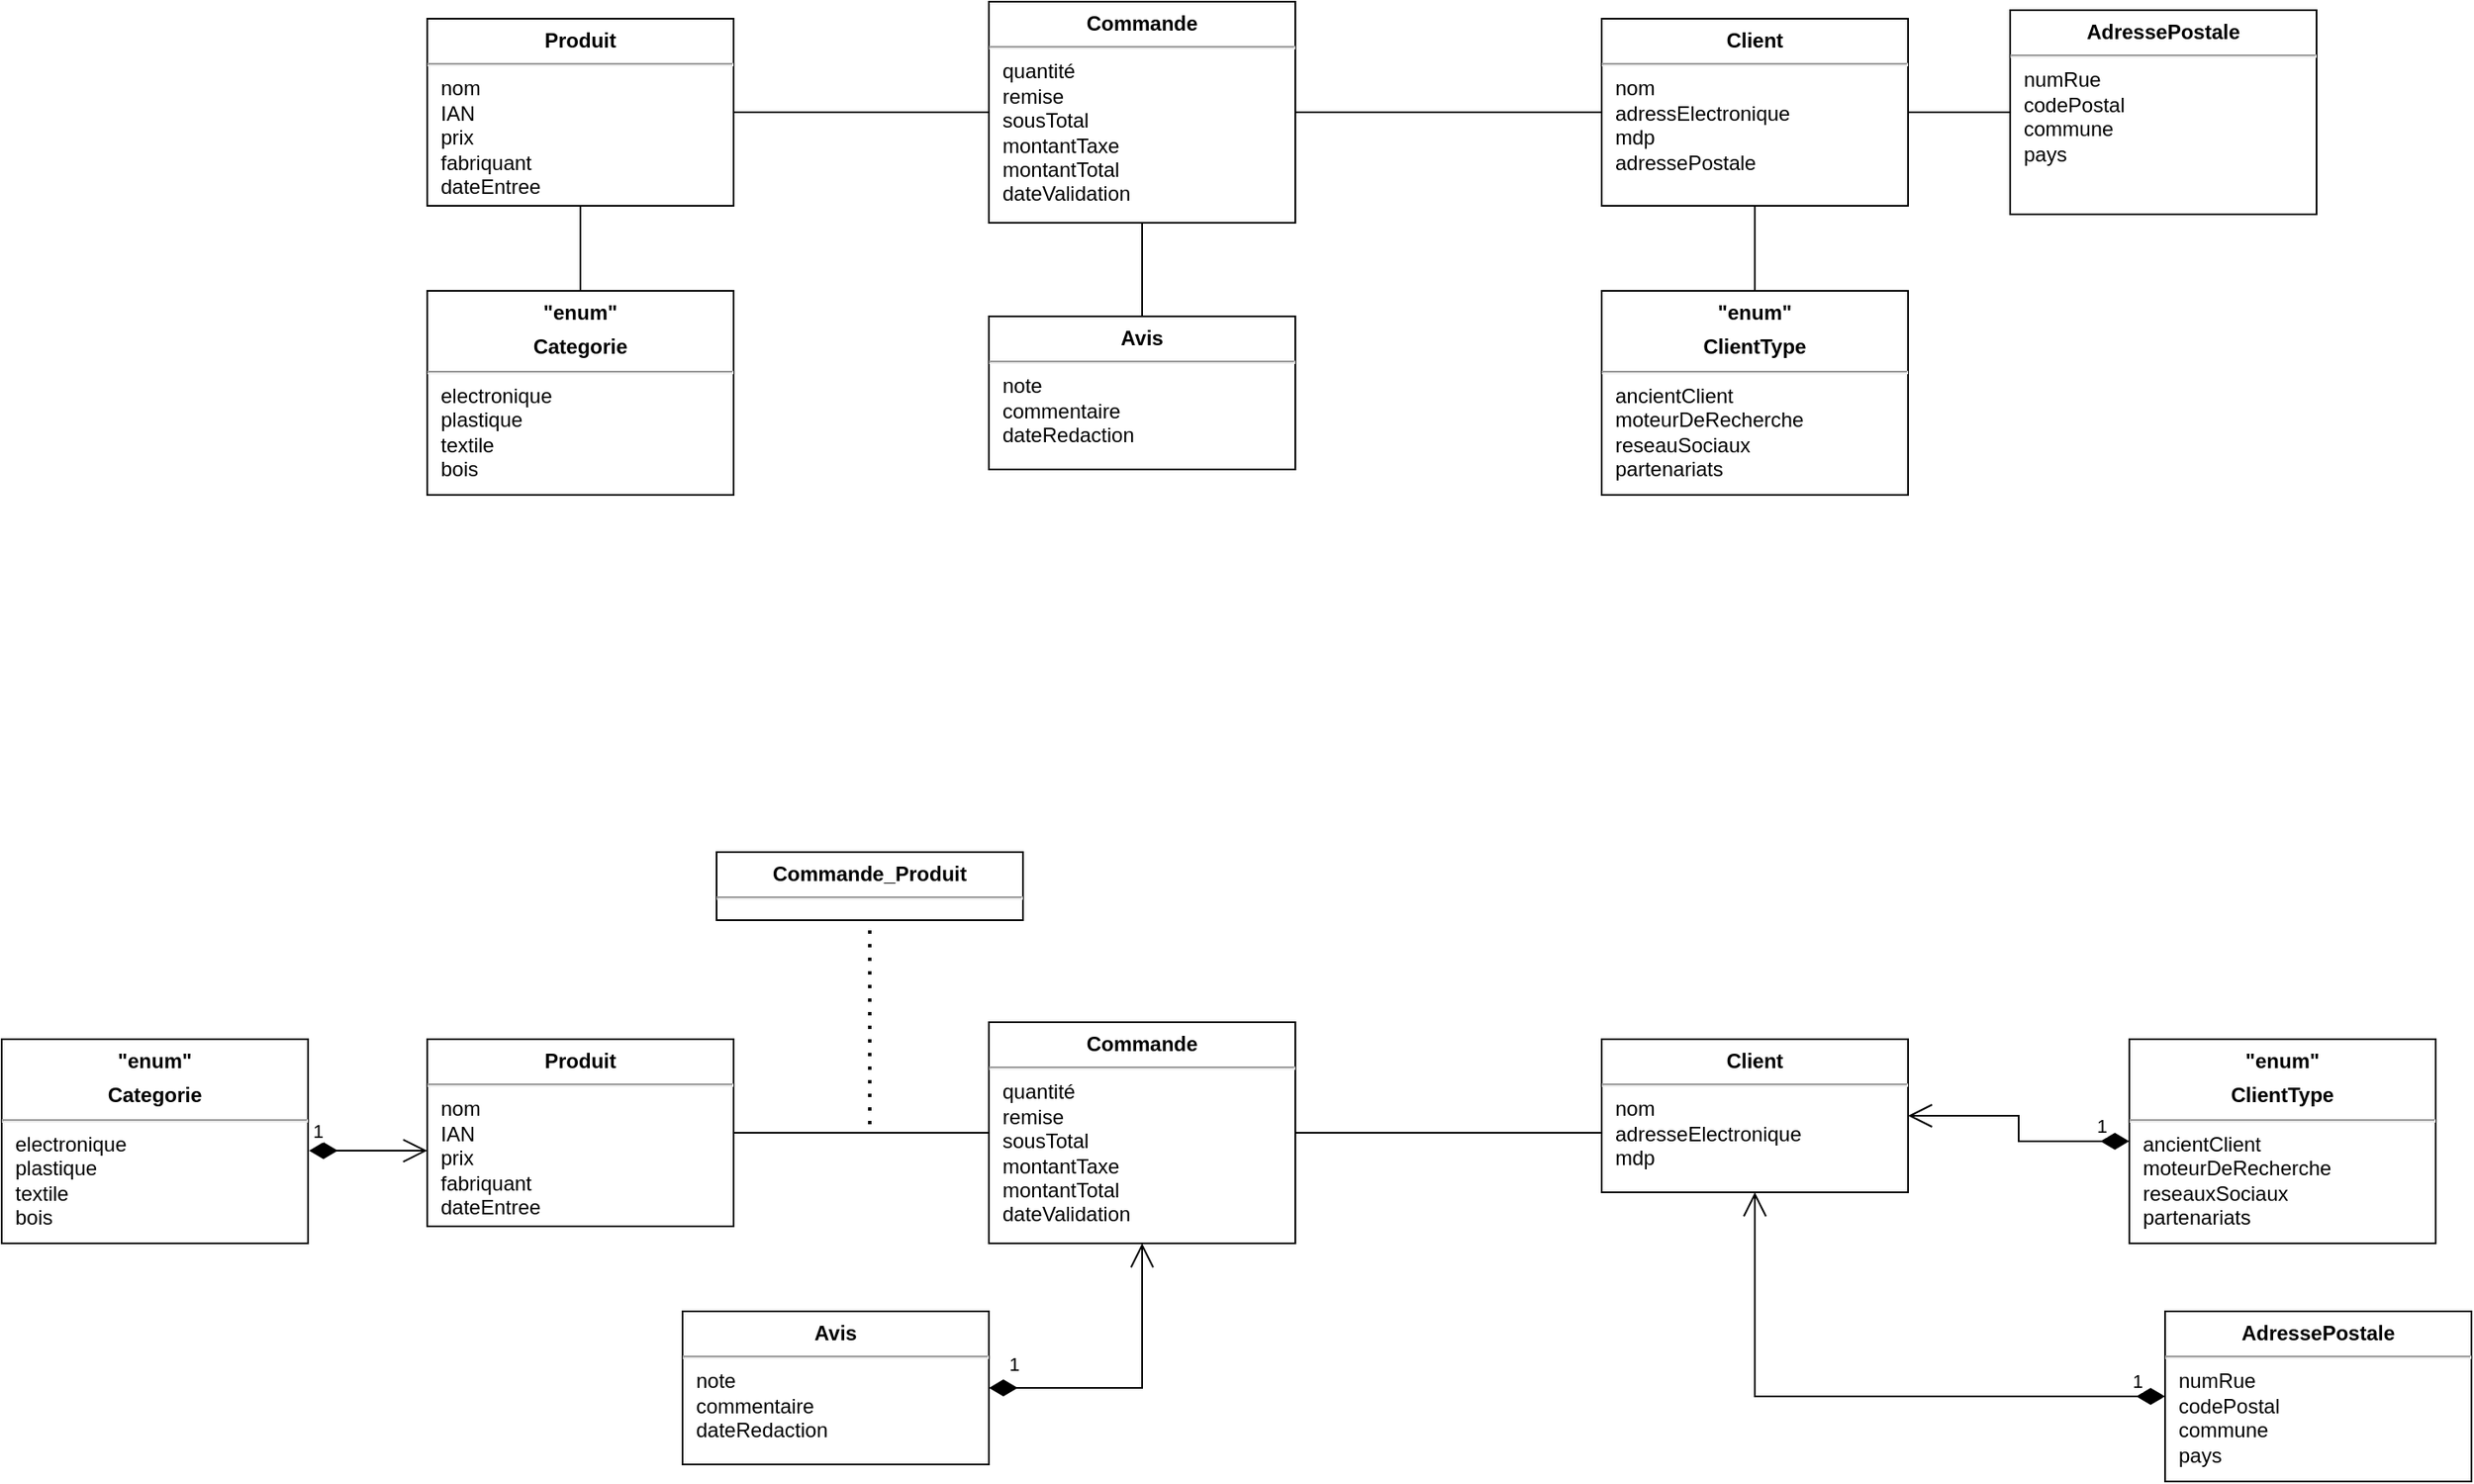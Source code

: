<mxfile version="20.8.21" type="github">
  <diagram name="Page-1" id="PGL8lKjOJwrJzX0if8dN">
    <mxGraphModel dx="2939" dy="899" grid="1" gridSize="10" guides="1" tooltips="1" connect="1" arrows="1" fold="1" page="1" pageScale="1" pageWidth="827" pageHeight="1169" math="0" shadow="0">
      <root>
        <mxCell id="0" />
        <mxCell id="1" parent="0" />
        <mxCell id="Hf-SrbPNDhJqVrpM_YPw-7" value="&lt;p style=&quot;margin:0px;margin-top:6px;text-align:center;&quot;&gt;&lt;b&gt;Produit&lt;/b&gt;&lt;/p&gt;&lt;hr&gt;&lt;p style=&quot;margin:0px;margin-left:8px;&quot;&gt;nom&lt;/p&gt;&lt;p style=&quot;margin:0px;margin-left:8px;&quot;&gt;IAN&lt;/p&gt;&lt;p style=&quot;margin:0px;margin-left:8px;&quot;&gt;prix&lt;/p&gt;&lt;p style=&quot;margin:0px;margin-left:8px;&quot;&gt;fabriquant&lt;/p&gt;&lt;p style=&quot;margin:0px;margin-left:8px;&quot;&gt;dateEntree&lt;/p&gt;" style="align=left;overflow=fill;html=1;dropTarget=0;glass=1;fillColor=none;" vertex="1" parent="1">
          <mxGeometry x="40" y="40" width="180" height="110" as="geometry" />
        </mxCell>
        <mxCell id="Hf-SrbPNDhJqVrpM_YPw-9" value="&lt;p style=&quot;margin:0px;margin-top:6px;text-align:center;&quot;&gt;&lt;b&gt;Client&lt;/b&gt;&lt;/p&gt;&lt;hr&gt;&lt;p style=&quot;margin:0px;margin-left:8px;&quot;&gt;nom&lt;/p&gt;&lt;p style=&quot;margin:0px;margin-left:8px;&quot;&gt;adressElectronique&lt;/p&gt;&lt;p style=&quot;margin:0px;margin-left:8px;&quot;&gt;mdp&lt;/p&gt;&lt;p style=&quot;margin:0px;margin-left:8px;&quot;&gt;adressePostale&lt;/p&gt;" style="align=left;overflow=fill;html=1;dropTarget=0;glass=1;fillColor=none;" vertex="1" parent="1">
          <mxGeometry x="730" y="40" width="180" height="110" as="geometry" />
        </mxCell>
        <mxCell id="Hf-SrbPNDhJqVrpM_YPw-10" value="&lt;p style=&quot;margin:0px;margin-top:6px;text-align:center;&quot;&gt;&lt;b&gt;&quot;enum&quot;&lt;/b&gt;&lt;/p&gt;&lt;p style=&quot;margin:0px;margin-top:6px;text-align:center;&quot;&gt;&lt;b&gt;Categorie&lt;/b&gt;&lt;/p&gt;&lt;hr&gt;&lt;p style=&quot;margin:0px;margin-left:8px;&quot;&gt;electronique&lt;/p&gt;&lt;p style=&quot;margin:0px;margin-left:8px;&quot;&gt;plastique&lt;/p&gt;&lt;p style=&quot;margin:0px;margin-left:8px;&quot;&gt;textile&lt;/p&gt;&lt;p style=&quot;margin:0px;margin-left:8px;&quot;&gt;bois&lt;/p&gt;" style="align=left;overflow=fill;html=1;dropTarget=0;glass=1;strokeWidth=1;fillStyle=solid;fillColor=none;" vertex="1" parent="1">
          <mxGeometry x="40" y="200" width="180" height="120" as="geometry" />
        </mxCell>
        <mxCell id="Hf-SrbPNDhJqVrpM_YPw-11" value="&lt;p style=&quot;margin:0px;margin-top:6px;text-align:center;&quot;&gt;&lt;b&gt;&quot;enum&quot;&lt;/b&gt;&lt;/p&gt;&lt;p style=&quot;margin:0px;margin-top:6px;text-align:center;&quot;&gt;&lt;b&gt;ClientType&lt;/b&gt;&lt;/p&gt;&lt;hr&gt;&lt;p style=&quot;margin:0px;margin-left:8px;&quot;&gt;ancientClient&lt;/p&gt;&lt;p style=&quot;margin:0px;margin-left:8px;&quot;&gt;moteurDeRecherche&lt;/p&gt;&lt;p style=&quot;margin:0px;margin-left:8px;&quot;&gt;reseauSociaux&lt;/p&gt;&lt;p style=&quot;margin:0px;margin-left:8px;&quot;&gt;partenariats&lt;/p&gt;" style="align=left;overflow=fill;html=1;dropTarget=0;glass=1;strokeWidth=1;fillStyle=solid;fillColor=none;" vertex="1" parent="1">
          <mxGeometry x="730" y="200" width="180" height="120" as="geometry" />
        </mxCell>
        <mxCell id="Hf-SrbPNDhJqVrpM_YPw-12" value="&lt;p style=&quot;margin:0px;margin-top:6px;text-align:center;&quot;&gt;&lt;b&gt;AdressePostale&lt;/b&gt;&lt;/p&gt;&lt;hr&gt;&lt;p style=&quot;margin:0px;margin-left:8px;&quot;&gt;numRue&lt;/p&gt;&lt;p style=&quot;margin:0px;margin-left:8px;&quot;&gt;codePostal&lt;/p&gt;&lt;p style=&quot;margin:0px;margin-left:8px;&quot;&gt;commune&lt;/p&gt;&lt;p style=&quot;margin:0px;margin-left:8px;&quot;&gt;pays&lt;/p&gt;" style="align=left;overflow=fill;html=1;dropTarget=0;glass=1;strokeWidth=1;fillStyle=solid;fillColor=none;" vertex="1" parent="1">
          <mxGeometry x="970" y="35" width="180" height="120" as="geometry" />
        </mxCell>
        <mxCell id="Hf-SrbPNDhJqVrpM_YPw-13" value="" style="endArrow=none;html=1;rounded=0;exitX=0.5;exitY=0;exitDx=0;exitDy=0;entryX=0.5;entryY=1;entryDx=0;entryDy=0;" edge="1" parent="1" source="Hf-SrbPNDhJqVrpM_YPw-11" target="Hf-SrbPNDhJqVrpM_YPw-9">
          <mxGeometry width="50" height="50" relative="1" as="geometry">
            <mxPoint x="780" y="200" as="sourcePoint" />
            <mxPoint x="830" y="150" as="targetPoint" />
          </mxGeometry>
        </mxCell>
        <mxCell id="Hf-SrbPNDhJqVrpM_YPw-14" value="" style="endArrow=none;html=1;rounded=0;exitX=0;exitY=0.5;exitDx=0;exitDy=0;entryX=1;entryY=0.5;entryDx=0;entryDy=0;" edge="1" parent="1" source="Hf-SrbPNDhJqVrpM_YPw-12" target="Hf-SrbPNDhJqVrpM_YPw-9">
          <mxGeometry width="50" height="50" relative="1" as="geometry">
            <mxPoint x="830" y="210" as="sourcePoint" />
            <mxPoint x="830" y="160" as="targetPoint" />
          </mxGeometry>
        </mxCell>
        <mxCell id="Hf-SrbPNDhJqVrpM_YPw-15" value="" style="endArrow=none;html=1;rounded=0;entryX=0.5;entryY=1;entryDx=0;entryDy=0;exitX=0.5;exitY=0;exitDx=0;exitDy=0;" edge="1" parent="1" source="Hf-SrbPNDhJqVrpM_YPw-10" target="Hf-SrbPNDhJqVrpM_YPw-7">
          <mxGeometry width="50" height="50" relative="1" as="geometry">
            <mxPoint x="130" y="200" as="sourcePoint" />
            <mxPoint x="129.5" y="160" as="targetPoint" />
          </mxGeometry>
        </mxCell>
        <mxCell id="Hf-SrbPNDhJqVrpM_YPw-16" value="&lt;p style=&quot;margin:0px;margin-top:6px;text-align:center;&quot;&gt;&lt;b style=&quot;background-color: initial;&quot;&gt;Avis&lt;/b&gt;&lt;br&gt;&lt;/p&gt;&lt;hr&gt;&lt;p style=&quot;margin:0px;margin-left:8px;&quot;&gt;note&lt;/p&gt;&lt;p style=&quot;margin:0px;margin-left:8px;&quot;&gt;commentaire&lt;/p&gt;&lt;p style=&quot;margin:0px;margin-left:8px;&quot;&gt;dateRedaction&lt;/p&gt;" style="align=left;overflow=fill;html=1;dropTarget=0;glass=1;strokeWidth=1;fillStyle=solid;fillColor=none;" vertex="1" parent="1">
          <mxGeometry x="370" y="215" width="180" height="90" as="geometry" />
        </mxCell>
        <mxCell id="Hf-SrbPNDhJqVrpM_YPw-17" value="" style="endArrow=none;html=1;rounded=0;exitX=0.5;exitY=0;exitDx=0;exitDy=0;entryX=0.5;entryY=1;entryDx=0;entryDy=0;" edge="1" parent="1" source="Hf-SrbPNDhJqVrpM_YPw-16" target="Hf-SrbPNDhJqVrpM_YPw-18">
          <mxGeometry width="50" height="50" relative="1" as="geometry">
            <mxPoint x="1000" y="210" as="sourcePoint" />
            <mxPoint x="830" y="160" as="targetPoint" />
          </mxGeometry>
        </mxCell>
        <mxCell id="Hf-SrbPNDhJqVrpM_YPw-18" value="&lt;p style=&quot;margin:0px;margin-top:6px;text-align:center;&quot;&gt;&lt;b&gt;Commande&lt;/b&gt;&lt;/p&gt;&lt;hr&gt;&lt;p style=&quot;margin:0px;margin-left:8px;&quot;&gt;quantité&lt;/p&gt;&lt;p style=&quot;margin:0px;margin-left:8px;&quot;&gt;remise&lt;/p&gt;&lt;p style=&quot;margin:0px;margin-left:8px;&quot;&gt;sousTotal&lt;/p&gt;&lt;p style=&quot;margin:0px;margin-left:8px;&quot;&gt;montantTaxe&lt;/p&gt;&lt;p style=&quot;margin:0px;margin-left:8px;&quot;&gt;montantTotal&lt;/p&gt;&lt;p style=&quot;margin:0px;margin-left:8px;&quot;&gt;dateValidation&lt;/p&gt;" style="align=left;overflow=fill;html=1;dropTarget=0;glass=1;fillColor=none;" vertex="1" parent="1">
          <mxGeometry x="370" y="30" width="180" height="130" as="geometry" />
        </mxCell>
        <mxCell id="Hf-SrbPNDhJqVrpM_YPw-20" value="" style="endArrow=none;html=1;rounded=0;exitX=1;exitY=0.5;exitDx=0;exitDy=0;entryX=0;entryY=0.5;entryDx=0;entryDy=0;" edge="1" parent="1">
          <mxGeometry width="50" height="50" relative="1" as="geometry">
            <mxPoint x="550" y="95" as="sourcePoint" />
            <mxPoint x="730" y="95" as="targetPoint" />
          </mxGeometry>
        </mxCell>
        <mxCell id="Hf-SrbPNDhJqVrpM_YPw-21" value="" style="endArrow=none;html=1;rounded=0;exitX=1;exitY=0.5;exitDx=0;exitDy=0;" edge="1" parent="1" source="Hf-SrbPNDhJqVrpM_YPw-7" target="Hf-SrbPNDhJqVrpM_YPw-18">
          <mxGeometry width="50" height="50" relative="1" as="geometry">
            <mxPoint x="220" y="104.5" as="sourcePoint" />
            <mxPoint x="360" y="105" as="targetPoint" />
          </mxGeometry>
        </mxCell>
        <mxCell id="Hf-SrbPNDhJqVrpM_YPw-24" value="&lt;p style=&quot;margin:0px;margin-top:6px;text-align:center;&quot;&gt;&lt;b&gt;Produit&lt;/b&gt;&lt;/p&gt;&lt;hr&gt;&lt;p style=&quot;margin:0px;margin-left:8px;&quot;&gt;nom&lt;/p&gt;&lt;p style=&quot;margin:0px;margin-left:8px;&quot;&gt;IAN&lt;/p&gt;&lt;p style=&quot;margin:0px;margin-left:8px;&quot;&gt;prix&lt;/p&gt;&lt;p style=&quot;margin:0px;margin-left:8px;&quot;&gt;fabriquant&lt;/p&gt;&lt;p style=&quot;margin:0px;margin-left:8px;&quot;&gt;dateEntree&lt;/p&gt;" style="align=left;overflow=fill;html=1;dropTarget=0;glass=1;fillColor=none;" vertex="1" parent="1">
          <mxGeometry x="40" y="640" width="180" height="110" as="geometry" />
        </mxCell>
        <mxCell id="Hf-SrbPNDhJqVrpM_YPw-25" value="&lt;p style=&quot;margin:0px;margin-top:6px;text-align:center;&quot;&gt;&lt;b&gt;Client&lt;/b&gt;&lt;/p&gt;&lt;hr&gt;&lt;p style=&quot;margin:0px;margin-left:8px;&quot;&gt;nom&lt;/p&gt;&lt;p style=&quot;margin:0px;margin-left:8px;&quot;&gt;adresseElectronique&lt;/p&gt;&lt;p style=&quot;margin:0px;margin-left:8px;&quot;&gt;mdp&lt;/p&gt;" style="align=left;overflow=fill;html=1;dropTarget=0;glass=1;fillColor=none;" vertex="1" parent="1">
          <mxGeometry x="730" y="640" width="180" height="90" as="geometry" />
        </mxCell>
        <mxCell id="Hf-SrbPNDhJqVrpM_YPw-26" value="&lt;p style=&quot;margin:0px;margin-top:6px;text-align:center;&quot;&gt;&lt;b&gt;&quot;enum&quot;&lt;/b&gt;&lt;/p&gt;&lt;p style=&quot;margin:0px;margin-top:6px;text-align:center;&quot;&gt;&lt;b&gt;Categorie&lt;/b&gt;&lt;/p&gt;&lt;hr&gt;&lt;p style=&quot;margin:0px;margin-left:8px;&quot;&gt;electronique&lt;/p&gt;&lt;p style=&quot;margin:0px;margin-left:8px;&quot;&gt;plastique&lt;/p&gt;&lt;p style=&quot;margin:0px;margin-left:8px;&quot;&gt;textile&lt;/p&gt;&lt;p style=&quot;margin:0px;margin-left:8px;&quot;&gt;bois&lt;/p&gt;" style="align=left;overflow=fill;html=1;dropTarget=0;glass=1;strokeWidth=1;fillStyle=solid;fillColor=none;" vertex="1" parent="1">
          <mxGeometry x="-210" y="640" width="180" height="120" as="geometry" />
        </mxCell>
        <mxCell id="Hf-SrbPNDhJqVrpM_YPw-27" value="&lt;p style=&quot;margin:0px;margin-top:6px;text-align:center;&quot;&gt;&lt;b&gt;&quot;enum&quot;&lt;/b&gt;&lt;/p&gt;&lt;p style=&quot;margin:0px;margin-top:6px;text-align:center;&quot;&gt;&lt;b&gt;ClientType&lt;/b&gt;&lt;/p&gt;&lt;hr&gt;&lt;p style=&quot;margin:0px;margin-left:8px;&quot;&gt;ancientClient&lt;/p&gt;&lt;p style=&quot;margin:0px;margin-left:8px;&quot;&gt;moteurDeRecherche&lt;/p&gt;&lt;p style=&quot;margin:0px;margin-left:8px;&quot;&gt;reseauxSociaux&lt;/p&gt;&lt;p style=&quot;margin:0px;margin-left:8px;&quot;&gt;partenariats&lt;/p&gt;" style="align=left;overflow=fill;html=1;dropTarget=0;glass=1;strokeWidth=1;fillStyle=solid;fillColor=none;" vertex="1" parent="1">
          <mxGeometry x="1040" y="640" width="180" height="120" as="geometry" />
        </mxCell>
        <mxCell id="Hf-SrbPNDhJqVrpM_YPw-28" value="&lt;p style=&quot;margin:0px;margin-top:6px;text-align:center;&quot;&gt;&lt;b&gt;AdressePostale&lt;/b&gt;&lt;/p&gt;&lt;hr&gt;&lt;p style=&quot;margin:0px;margin-left:8px;&quot;&gt;numRue&lt;/p&gt;&lt;p style=&quot;margin:0px;margin-left:8px;&quot;&gt;codePostal&lt;/p&gt;&lt;p style=&quot;margin:0px;margin-left:8px;&quot;&gt;commune&lt;/p&gt;&lt;p style=&quot;margin:0px;margin-left:8px;&quot;&gt;pays&lt;/p&gt;" style="align=left;overflow=fill;html=1;dropTarget=0;glass=1;strokeWidth=1;fillStyle=solid;fillColor=none;" vertex="1" parent="1">
          <mxGeometry x="1061" y="800" width="180" height="100" as="geometry" />
        </mxCell>
        <mxCell id="Hf-SrbPNDhJqVrpM_YPw-32" value="&lt;p style=&quot;margin:0px;margin-top:6px;text-align:center;&quot;&gt;&lt;b style=&quot;background-color: initial;&quot;&gt;Avis&lt;/b&gt;&lt;br&gt;&lt;/p&gt;&lt;hr&gt;&lt;p style=&quot;margin:0px;margin-left:8px;&quot;&gt;note&lt;/p&gt;&lt;p style=&quot;margin:0px;margin-left:8px;&quot;&gt;commentaire&lt;/p&gt;&lt;p style=&quot;margin:0px;margin-left:8px;&quot;&gt;dateRedaction&lt;/p&gt;" style="align=left;overflow=fill;html=1;dropTarget=0;glass=1;strokeWidth=1;fillStyle=solid;fillColor=none;" vertex="1" parent="1">
          <mxGeometry x="190" y="800" width="180" height="90" as="geometry" />
        </mxCell>
        <mxCell id="Hf-SrbPNDhJqVrpM_YPw-34" value="&lt;p style=&quot;margin:0px;margin-top:6px;text-align:center;&quot;&gt;&lt;b&gt;Commande&lt;/b&gt;&lt;/p&gt;&lt;hr&gt;&lt;p style=&quot;margin:0px;margin-left:8px;&quot;&gt;quantité&lt;/p&gt;&lt;p style=&quot;margin:0px;margin-left:8px;&quot;&gt;remise&lt;/p&gt;&lt;p style=&quot;margin:0px;margin-left:8px;&quot;&gt;sousTotal&lt;/p&gt;&lt;p style=&quot;margin:0px;margin-left:8px;&quot;&gt;montantTaxe&lt;/p&gt;&lt;p style=&quot;margin:0px;margin-left:8px;&quot;&gt;montantTotal&lt;/p&gt;&lt;p style=&quot;margin:0px;margin-left:8px;&quot;&gt;dateValidation&lt;/p&gt;" style="align=left;overflow=fill;html=1;dropTarget=0;glass=1;fillColor=none;" vertex="1" parent="1">
          <mxGeometry x="370" y="630" width="180" height="130" as="geometry" />
        </mxCell>
        <mxCell id="Hf-SrbPNDhJqVrpM_YPw-35" value="" style="endArrow=none;html=1;rounded=0;exitX=1;exitY=0.5;exitDx=0;exitDy=0;entryX=0;entryY=0.5;entryDx=0;entryDy=0;" edge="1" parent="1">
          <mxGeometry width="50" height="50" relative="1" as="geometry">
            <mxPoint x="550" y="695" as="sourcePoint" />
            <mxPoint x="730" y="695" as="targetPoint" />
          </mxGeometry>
        </mxCell>
        <mxCell id="Hf-SrbPNDhJqVrpM_YPw-36" value="" style="endArrow=none;html=1;rounded=0;exitX=1;exitY=0.5;exitDx=0;exitDy=0;" edge="1" parent="1" source="Hf-SrbPNDhJqVrpM_YPw-24" target="Hf-SrbPNDhJqVrpM_YPw-34">
          <mxGeometry width="50" height="50" relative="1" as="geometry">
            <mxPoint x="220" y="704.5" as="sourcePoint" />
            <mxPoint x="360" y="705" as="targetPoint" />
          </mxGeometry>
        </mxCell>
        <mxCell id="Hf-SrbPNDhJqVrpM_YPw-37" value="&lt;p style=&quot;margin:0px;margin-top:6px;text-align:center;&quot;&gt;&lt;b&gt;Commande_Produit&lt;/b&gt;&lt;/p&gt;&lt;hr&gt;&lt;p style=&quot;margin:0px;margin-left:8px;&quot;&gt;&lt;br&gt;&lt;/p&gt;" style="align=left;overflow=fill;html=1;dropTarget=0;glass=1;fillColor=none;" vertex="1" parent="1">
          <mxGeometry x="210" y="530" width="180" height="40" as="geometry" />
        </mxCell>
        <mxCell id="Hf-SrbPNDhJqVrpM_YPw-38" value="" style="endArrow=none;dashed=1;html=1;dashPattern=1 3;strokeWidth=2;rounded=0;entryX=0.5;entryY=1;entryDx=0;entryDy=0;" edge="1" parent="1" target="Hf-SrbPNDhJqVrpM_YPw-37">
          <mxGeometry width="50" height="50" relative="1" as="geometry">
            <mxPoint x="300" y="690" as="sourcePoint" />
            <mxPoint x="670" y="580" as="targetPoint" />
          </mxGeometry>
        </mxCell>
        <mxCell id="Hf-SrbPNDhJqVrpM_YPw-44" value="1" style="endArrow=open;html=1;endSize=12;startArrow=diamondThin;startSize=14;startFill=1;edgeStyle=orthogonalEdgeStyle;align=left;verticalAlign=bottom;rounded=0;exitX=1.003;exitY=0.546;exitDx=0;exitDy=0;exitPerimeter=0;entryX=0;entryY=0.596;entryDx=0;entryDy=0;entryPerimeter=0;" edge="1" parent="1" source="Hf-SrbPNDhJqVrpM_YPw-26" target="Hf-SrbPNDhJqVrpM_YPw-24">
          <mxGeometry x="-1" y="3" relative="1" as="geometry">
            <mxPoint x="-80" y="750" as="sourcePoint" />
            <mxPoint x="80" y="750" as="targetPoint" />
          </mxGeometry>
        </mxCell>
        <mxCell id="Hf-SrbPNDhJqVrpM_YPw-45" value="1" style="endArrow=open;html=1;endSize=12;startArrow=diamondThin;startSize=14;startFill=1;edgeStyle=orthogonalEdgeStyle;align=left;verticalAlign=bottom;rounded=0;exitX=0;exitY=0.5;exitDx=0;exitDy=0;" edge="1" parent="1" source="Hf-SrbPNDhJqVrpM_YPw-27" target="Hf-SrbPNDhJqVrpM_YPw-25">
          <mxGeometry x="-0.704" relative="1" as="geometry">
            <mxPoint x="1030" y="700" as="sourcePoint" />
            <mxPoint x="50" y="716" as="targetPoint" />
            <mxPoint as="offset" />
          </mxGeometry>
        </mxCell>
        <mxCell id="Hf-SrbPNDhJqVrpM_YPw-46" value="1" style="endArrow=open;html=1;endSize=12;startArrow=diamondThin;startSize=14;startFill=1;edgeStyle=orthogonalEdgeStyle;align=left;verticalAlign=bottom;rounded=0;exitX=0;exitY=0.5;exitDx=0;exitDy=0;entryX=0.5;entryY=1;entryDx=0;entryDy=0;" edge="1" parent="1" source="Hf-SrbPNDhJqVrpM_YPw-28" target="Hf-SrbPNDhJqVrpM_YPw-25">
          <mxGeometry x="-0.88" relative="1" as="geometry">
            <mxPoint x="610" y="780" as="sourcePoint" />
            <mxPoint x="770" y="780" as="targetPoint" />
            <mxPoint as="offset" />
          </mxGeometry>
        </mxCell>
        <mxCell id="Hf-SrbPNDhJqVrpM_YPw-47" value="1" style="endArrow=open;html=1;endSize=12;startArrow=diamondThin;startSize=14;startFill=1;edgeStyle=orthogonalEdgeStyle;align=left;verticalAlign=bottom;rounded=0;exitX=1;exitY=0.5;exitDx=0;exitDy=0;entryX=0.5;entryY=1;entryDx=0;entryDy=0;" edge="1" parent="1" source="Hf-SrbPNDhJqVrpM_YPw-32" target="Hf-SrbPNDhJqVrpM_YPw-34">
          <mxGeometry x="-0.886" y="5" relative="1" as="geometry">
            <mxPoint x="610" y="780" as="sourcePoint" />
            <mxPoint x="770" y="780" as="targetPoint" />
            <mxPoint as="offset" />
          </mxGeometry>
        </mxCell>
      </root>
    </mxGraphModel>
  </diagram>
</mxfile>
